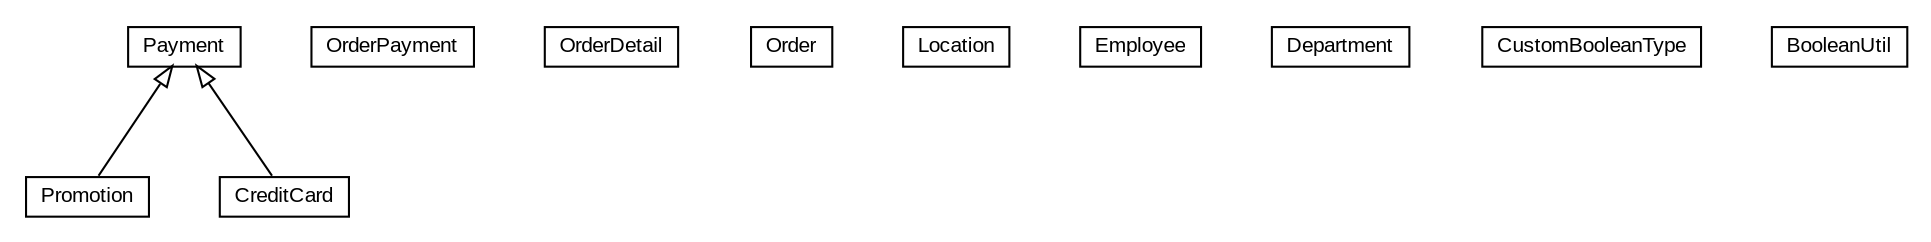 #!/usr/local/bin/dot
#
# Class diagram 
# Generated by UMLGraph version R5_6 (http://www.umlgraph.org/)
#

digraph G {
	edge [fontname="arial",fontsize=10,labelfontname="arial",labelfontsize=10];
	node [fontname="arial",fontsize=10,shape=plaintext];
	nodesep=0.25;
	ranksep=0.5;
	// dto.Promotion
	c426 [label=<<table title="dto.Promotion" border="0" cellborder="1" cellspacing="0" cellpadding="2" port="p" href="./Promotion.html">
		<tr><td><table border="0" cellspacing="0" cellpadding="1">
<tr><td align="center" balign="center"> Promotion </td></tr>
		</table></td></tr>
		</table>>, URL="./Promotion.html", fontname="arial", fontcolor="black", fontsize=10.0];
	// dto.Payment
	c427 [label=<<table title="dto.Payment" border="0" cellborder="1" cellspacing="0" cellpadding="2" port="p" href="./Payment.html">
		<tr><td><table border="0" cellspacing="0" cellpadding="1">
<tr><td align="center" balign="center"> Payment </td></tr>
		</table></td></tr>
		</table>>, URL="./Payment.html", fontname="arial", fontcolor="black", fontsize=10.0];
	// dto.OrderPayment
	c428 [label=<<table title="dto.OrderPayment" border="0" cellborder="1" cellspacing="0" cellpadding="2" port="p" href="./OrderPayment.html">
		<tr><td><table border="0" cellspacing="0" cellpadding="1">
<tr><td align="center" balign="center"> OrderPayment </td></tr>
		</table></td></tr>
		</table>>, URL="./OrderPayment.html", fontname="arial", fontcolor="black", fontsize=10.0];
	// dto.OrderDetail
	c429 [label=<<table title="dto.OrderDetail" border="0" cellborder="1" cellspacing="0" cellpadding="2" port="p" href="./OrderDetail.html">
		<tr><td><table border="0" cellspacing="0" cellpadding="1">
<tr><td align="center" balign="center"> OrderDetail </td></tr>
		</table></td></tr>
		</table>>, URL="./OrderDetail.html", fontname="arial", fontcolor="black", fontsize=10.0];
	// dto.Order
	c430 [label=<<table title="dto.Order" border="0" cellborder="1" cellspacing="0" cellpadding="2" port="p" href="./Order.html">
		<tr><td><table border="0" cellspacing="0" cellpadding="1">
<tr><td align="center" balign="center"> Order </td></tr>
		</table></td></tr>
		</table>>, URL="./Order.html", fontname="arial", fontcolor="black", fontsize=10.0];
	// dto.Location
	c431 [label=<<table title="dto.Location" border="0" cellborder="1" cellspacing="0" cellpadding="2" port="p" href="./Location.html">
		<tr><td><table border="0" cellspacing="0" cellpadding="1">
<tr><td align="center" balign="center"> Location </td></tr>
		</table></td></tr>
		</table>>, URL="./Location.html", fontname="arial", fontcolor="black", fontsize=10.0];
	// dto.Employee
	c432 [label=<<table title="dto.Employee" border="0" cellborder="1" cellspacing="0" cellpadding="2" port="p" href="./Employee.html">
		<tr><td><table border="0" cellspacing="0" cellpadding="1">
<tr><td align="center" balign="center"> Employee </td></tr>
		</table></td></tr>
		</table>>, URL="./Employee.html", fontname="arial", fontcolor="black", fontsize=10.0];
	// dto.Department
	c433 [label=<<table title="dto.Department" border="0" cellborder="1" cellspacing="0" cellpadding="2" port="p" href="./Department.html">
		<tr><td><table border="0" cellspacing="0" cellpadding="1">
<tr><td align="center" balign="center"> Department </td></tr>
		</table></td></tr>
		</table>>, URL="./Department.html", fontname="arial", fontcolor="black", fontsize=10.0];
	// dto.CustomBooleanType
	c434 [label=<<table title="dto.CustomBooleanType" border="0" cellborder="1" cellspacing="0" cellpadding="2" port="p" href="./CustomBooleanType.html">
		<tr><td><table border="0" cellspacing="0" cellpadding="1">
<tr><td align="center" balign="center"> CustomBooleanType </td></tr>
		</table></td></tr>
		</table>>, URL="./CustomBooleanType.html", fontname="arial", fontcolor="black", fontsize=10.0];
	// dto.CreditCard
	c435 [label=<<table title="dto.CreditCard" border="0" cellborder="1" cellspacing="0" cellpadding="2" port="p" href="./CreditCard.html">
		<tr><td><table border="0" cellspacing="0" cellpadding="1">
<tr><td align="center" balign="center"> CreditCard </td></tr>
		</table></td></tr>
		</table>>, URL="./CreditCard.html", fontname="arial", fontcolor="black", fontsize=10.0];
	// dto.BooleanUtil
	c436 [label=<<table title="dto.BooleanUtil" border="0" cellborder="1" cellspacing="0" cellpadding="2" port="p" href="./BooleanUtil.html">
		<tr><td><table border="0" cellspacing="0" cellpadding="1">
<tr><td align="center" balign="center"> BooleanUtil </td></tr>
		</table></td></tr>
		</table>>, URL="./BooleanUtil.html", fontname="arial", fontcolor="black", fontsize=10.0];
	//dto.Promotion extends dto.Payment
	c427:p -> c426:p [dir=back,arrowtail=empty];
	//dto.CreditCard extends dto.Payment
	c427:p -> c435:p [dir=back,arrowtail=empty];
}

